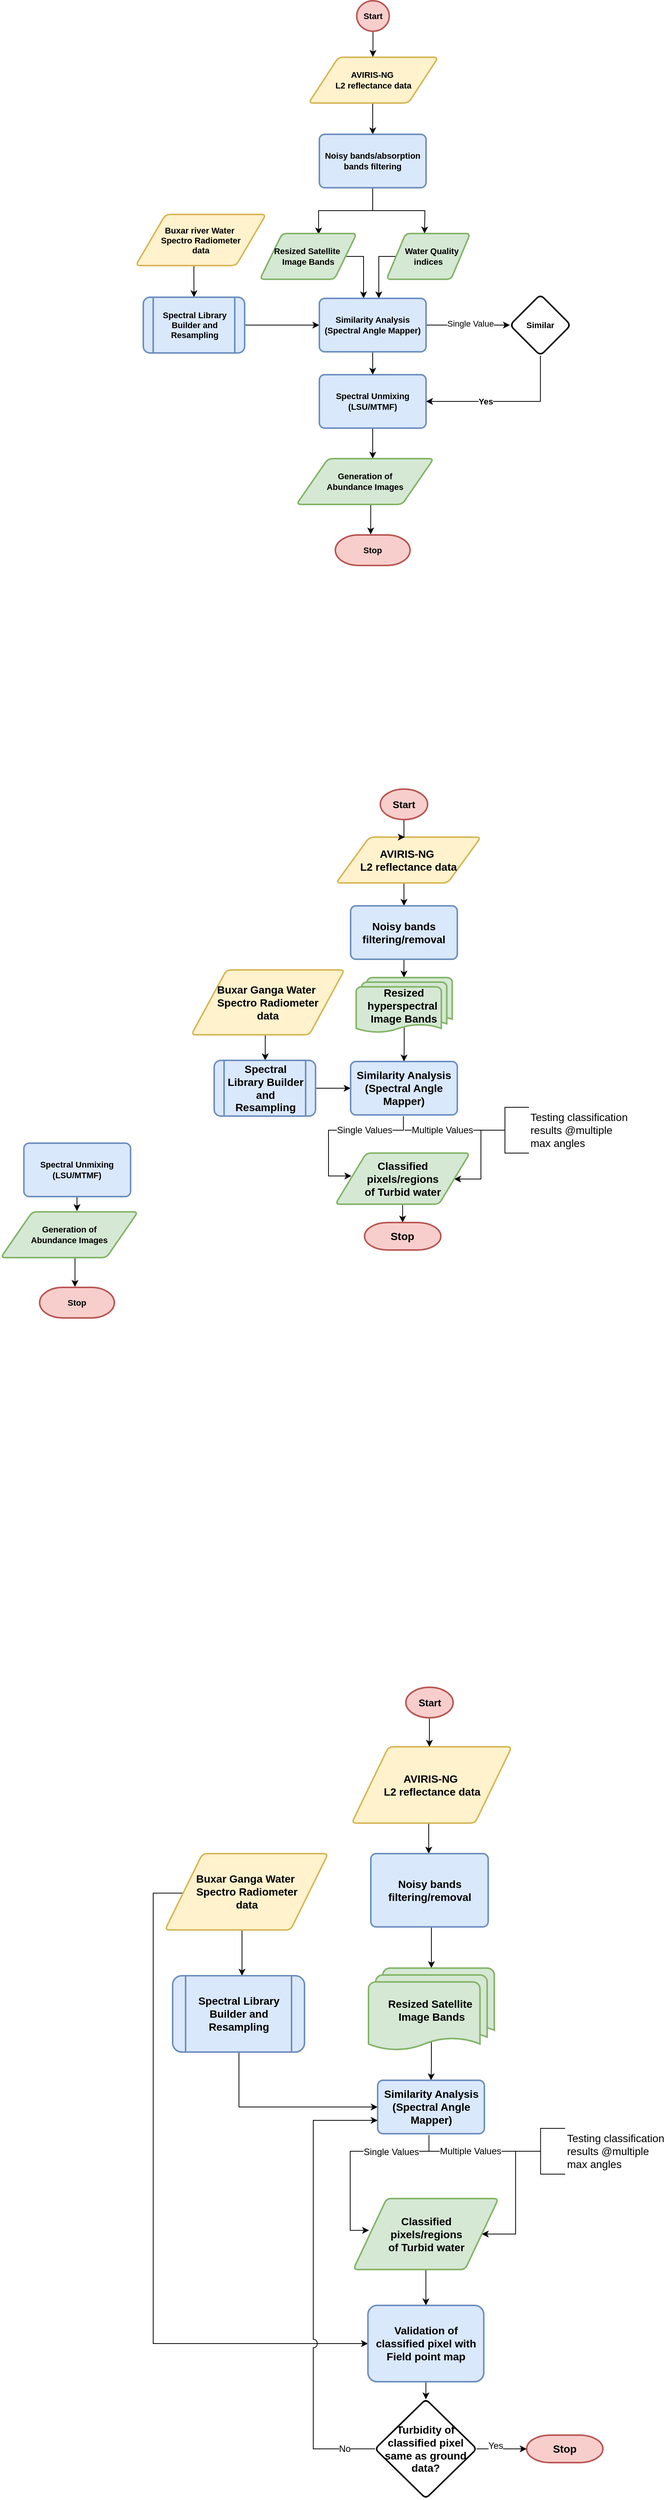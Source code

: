 <mxfile version="21.5.0" type="github">
  <diagram id="C5RBs43oDa-KdzZeNtuy" name="Page-1">
    <mxGraphModel dx="1707" dy="452" grid="1" gridSize="10" guides="1" tooltips="1" connect="1" arrows="1" fold="1" page="1" pageScale="1" pageWidth="827" pageHeight="1169" math="0" shadow="0">
      <root>
        <mxCell id="WIyWlLk6GJQsqaUBKTNV-0" />
        <mxCell id="WIyWlLk6GJQsqaUBKTNV-1" parent="WIyWlLk6GJQsqaUBKTNV-0" />
        <mxCell id="Riw9BWggHdmtHfvTJYA6-1" style="edgeStyle=orthogonalEdgeStyle;rounded=0;orthogonalLoop=1;jettySize=auto;html=1;fontStyle=1;fontSize=11;" parent="WIyWlLk6GJQsqaUBKTNV-1" edge="1">
          <mxGeometry relative="1" as="geometry">
            <mxPoint x="398" y="305" as="sourcePoint" />
            <mxPoint x="398.023" y="335.019" as="targetPoint" />
            <Array as="points">
              <mxPoint x="398" y="295" />
              <mxPoint x="398" y="295" />
            </Array>
          </mxGeometry>
        </mxCell>
        <mxCell id="Riw9BWggHdmtHfvTJYA6-0" value="AVIRIS-NG&amp;nbsp;&lt;br style=&quot;font-size: 11px;&quot;&gt;L2 reflectance data" style="shape=parallelogram;html=1;strokeWidth=2;perimeter=parallelogramPerimeter;whiteSpace=wrap;rounded=1;arcSize=12;size=0.23;fillColor=#fff2cc;strokeColor=#d6b656;fontStyle=1;fontSize=11;" parent="WIyWlLk6GJQsqaUBKTNV-1" vertex="1">
          <mxGeometry x="314" y="234" width="170" height="60" as="geometry" />
        </mxCell>
        <mxCell id="Riw9BWggHdmtHfvTJYA6-6" value="" style="edgeStyle=orthogonalEdgeStyle;rounded=0;orthogonalLoop=1;jettySize=auto;html=1;entryX=0.606;entryY=0.02;entryDx=0;entryDy=0;entryPerimeter=0;fontStyle=1;fontSize=11;" parent="WIyWlLk6GJQsqaUBKTNV-1" source="Riw9BWggHdmtHfvTJYA6-2" target="Riw9BWggHdmtHfvTJYA6-10" edge="1">
          <mxGeometry relative="1" as="geometry">
            <mxPoint x="398" y="475" as="targetPoint" />
          </mxGeometry>
        </mxCell>
        <mxCell id="Riw9BWggHdmtHfvTJYA6-8" value="" style="edgeStyle=orthogonalEdgeStyle;rounded=0;orthogonalLoop=1;jettySize=auto;html=1;fontStyle=1;fontSize=11;" parent="WIyWlLk6GJQsqaUBKTNV-1" source="Riw9BWggHdmtHfvTJYA6-2" edge="1">
          <mxGeometry relative="1" as="geometry">
            <mxPoint x="466" y="465" as="targetPoint" />
          </mxGeometry>
        </mxCell>
        <mxCell id="Riw9BWggHdmtHfvTJYA6-2" value="Noisy bands/absorption bands filtering" style="rounded=1;whiteSpace=wrap;html=1;absoluteArcSize=1;arcSize=14;strokeWidth=2;fillColor=#dae8fc;strokeColor=#6c8ebf;fontStyle=1;fontSize=11;" parent="WIyWlLk6GJQsqaUBKTNV-1" vertex="1">
          <mxGeometry x="328" y="335" width="140" height="70" as="geometry" />
        </mxCell>
        <mxCell id="Riw9BWggHdmtHfvTJYA6-19" style="edgeStyle=orthogonalEdgeStyle;rounded=0;orthogonalLoop=1;jettySize=auto;html=1;entryX=0;entryY=0.5;entryDx=0;entryDy=0;exitX=1;exitY=0.5;exitDx=0;exitDy=0;fontStyle=1;fontSize=11;" parent="WIyWlLk6GJQsqaUBKTNV-1" source="7p6_Zu2bMeGWk3Idg1JW-0" target="Riw9BWggHdmtHfvTJYA6-16" edge="1">
          <mxGeometry relative="1" as="geometry" />
        </mxCell>
        <mxCell id="7p6_Zu2bMeGWk3Idg1JW-1" value="" style="edgeStyle=orthogonalEdgeStyle;rounded=0;orthogonalLoop=1;jettySize=auto;html=1;exitX=0.447;exitY=1;exitDx=0;exitDy=0;exitPerimeter=0;fontStyle=1;fontSize=11;" parent="WIyWlLk6GJQsqaUBKTNV-1" source="Riw9BWggHdmtHfvTJYA6-5" target="7p6_Zu2bMeGWk3Idg1JW-0" edge="1">
          <mxGeometry relative="1" as="geometry" />
        </mxCell>
        <mxCell id="Riw9BWggHdmtHfvTJYA6-5" value="Buxar river Water&amp;nbsp;&lt;br style=&quot;font-size: 11px;&quot;&gt;Spectro Radiometer &lt;br style=&quot;font-size: 11px;&quot;&gt;data" style="shape=parallelogram;html=1;strokeWidth=2;perimeter=parallelogramPerimeter;whiteSpace=wrap;rounded=1;arcSize=12;size=0.23;fillColor=#fff2cc;strokeColor=#d6b656;align=center;fontStyle=1;fontSize=11;" parent="WIyWlLk6GJQsqaUBKTNV-1" vertex="1">
          <mxGeometry x="87" y="440" width="171" height="67" as="geometry" />
        </mxCell>
        <mxCell id="Riw9BWggHdmtHfvTJYA6-18" style="edgeStyle=orthogonalEdgeStyle;rounded=0;orthogonalLoop=1;jettySize=auto;html=1;fontStyle=1;fontSize=11;" parent="WIyWlLk6GJQsqaUBKTNV-1" source="Riw9BWggHdmtHfvTJYA6-9" edge="1">
          <mxGeometry relative="1" as="geometry">
            <mxPoint x="406" y="550" as="targetPoint" />
            <Array as="points">
              <mxPoint x="406" y="495" />
              <mxPoint x="406" y="550" />
            </Array>
          </mxGeometry>
        </mxCell>
        <mxCell id="Riw9BWggHdmtHfvTJYA6-9" value="&amp;nbsp; &amp;nbsp;Water Quality indices" style="shape=parallelogram;html=1;strokeWidth=2;perimeter=parallelogramPerimeter;whiteSpace=wrap;rounded=1;arcSize=12;size=0.23;fillColor=#d5e8d4;strokeColor=#82b366;fontStyle=1;fontSize=11;" parent="WIyWlLk6GJQsqaUBKTNV-1" vertex="1">
          <mxGeometry x="416" y="465" width="110" height="60" as="geometry" />
        </mxCell>
        <mxCell id="Riw9BWggHdmtHfvTJYA6-17" style="edgeStyle=orthogonalEdgeStyle;rounded=0;orthogonalLoop=1;jettySize=auto;html=1;exitX=1;exitY=0.5;exitDx=0;exitDy=0;fontStyle=1;fontSize=11;" parent="WIyWlLk6GJQsqaUBKTNV-1" source="Riw9BWggHdmtHfvTJYA6-10" edge="1">
          <mxGeometry relative="1" as="geometry">
            <mxPoint x="386" y="550" as="targetPoint" />
            <Array as="points">
              <mxPoint x="386" y="495" />
              <mxPoint x="386" y="550" />
            </Array>
          </mxGeometry>
        </mxCell>
        <mxCell id="Riw9BWggHdmtHfvTJYA6-10" value="Resized Satellite&amp;nbsp;&lt;br style=&quot;font-size: 11px;&quot;&gt;Image Bands" style="shape=parallelogram;html=1;strokeWidth=2;perimeter=parallelogramPerimeter;whiteSpace=wrap;rounded=1;arcSize=12;size=0.23;fillColor=#d5e8d4;strokeColor=#82b366;fontStyle=1;fontSize=11;" parent="WIyWlLk6GJQsqaUBKTNV-1" vertex="1">
          <mxGeometry x="250" y="465" width="127" height="60" as="geometry" />
        </mxCell>
        <mxCell id="Riw9BWggHdmtHfvTJYA6-14" style="edgeStyle=orthogonalEdgeStyle;rounded=0;orthogonalLoop=1;jettySize=auto;html=1;entryX=0.495;entryY=-0.007;entryDx=0;entryDy=0;fontStyle=1;fontSize=11;entryPerimeter=0;" parent="WIyWlLk6GJQsqaUBKTNV-1" source="Riw9BWggHdmtHfvTJYA6-12" target="Riw9BWggHdmtHfvTJYA6-0" edge="1">
          <mxGeometry relative="1" as="geometry" />
        </mxCell>
        <mxCell id="Riw9BWggHdmtHfvTJYA6-12" value="Start" style="strokeWidth=2;html=1;shape=mxgraph.flowchart.start_2;whiteSpace=wrap;fillColor=#f8cecc;strokeColor=#b85450;fontStyle=1;fontSize=11;" parent="WIyWlLk6GJQsqaUBKTNV-1" vertex="1">
          <mxGeometry x="377" y="160" width="42.67" height="40" as="geometry" />
        </mxCell>
        <mxCell id="Riw9BWggHdmtHfvTJYA6-21" style="edgeStyle=orthogonalEdgeStyle;rounded=0;orthogonalLoop=1;jettySize=auto;html=1;entryX=0.5;entryY=0;entryDx=0;entryDy=0;fontStyle=1;fontSize=11;" parent="WIyWlLk6GJQsqaUBKTNV-1" source="Riw9BWggHdmtHfvTJYA6-16" target="Riw9BWggHdmtHfvTJYA6-20" edge="1">
          <mxGeometry relative="1" as="geometry" />
        </mxCell>
        <mxCell id="Riw9BWggHdmtHfvTJYA6-29" value="" style="edgeStyle=orthogonalEdgeStyle;rounded=0;orthogonalLoop=1;jettySize=auto;html=1;fontStyle=1;fontSize=11;" parent="WIyWlLk6GJQsqaUBKTNV-1" source="Riw9BWggHdmtHfvTJYA6-16" target="Riw9BWggHdmtHfvTJYA6-28" edge="1">
          <mxGeometry relative="1" as="geometry" />
        </mxCell>
        <mxCell id="7p6_Zu2bMeGWk3Idg1JW-2" value="Single Value" style="edgeLabel;html=1;align=center;verticalAlign=middle;resizable=0;points=[];" parent="Riw9BWggHdmtHfvTJYA6-29" vertex="1" connectable="0">
          <mxGeometry x="0.042" y="2" relative="1" as="geometry">
            <mxPoint as="offset" />
          </mxGeometry>
        </mxCell>
        <mxCell id="Riw9BWggHdmtHfvTJYA6-16" value="Similarity Analysis (Spectral Angle Mapper)" style="rounded=1;whiteSpace=wrap;html=1;absoluteArcSize=1;arcSize=14;strokeWidth=2;fillColor=#dae8fc;strokeColor=#6c8ebf;fontStyle=1;fontSize=11;" parent="WIyWlLk6GJQsqaUBKTNV-1" vertex="1">
          <mxGeometry x="328" y="550" width="140" height="70" as="geometry" />
        </mxCell>
        <mxCell id="Riw9BWggHdmtHfvTJYA6-23" style="edgeStyle=orthogonalEdgeStyle;rounded=0;orthogonalLoop=1;jettySize=auto;html=1;fontStyle=1;fontSize=11;" parent="WIyWlLk6GJQsqaUBKTNV-1" source="Riw9BWggHdmtHfvTJYA6-20" edge="1">
          <mxGeometry relative="1" as="geometry">
            <mxPoint x="398" y="760" as="targetPoint" />
            <Array as="points">
              <mxPoint x="398" y="760" />
            </Array>
          </mxGeometry>
        </mxCell>
        <mxCell id="Riw9BWggHdmtHfvTJYA6-20" value="Spectral Unmixing (LSU/MTMF)" style="rounded=1;whiteSpace=wrap;html=1;absoluteArcSize=1;arcSize=14;strokeWidth=2;fillColor=#dae8fc;strokeColor=#6c8ebf;fontStyle=1;fontSize=11;" parent="WIyWlLk6GJQsqaUBKTNV-1" vertex="1">
          <mxGeometry x="328" y="650" width="140" height="70" as="geometry" />
        </mxCell>
        <mxCell id="Riw9BWggHdmtHfvTJYA6-27" style="edgeStyle=orthogonalEdgeStyle;rounded=0;orthogonalLoop=1;jettySize=auto;html=1;entryX=0.473;entryY=-0.017;entryDx=0;entryDy=0;entryPerimeter=0;exitX=0.556;exitY=1.002;exitDx=0;exitDy=0;exitPerimeter=0;fontStyle=1;fontSize=11;" parent="WIyWlLk6GJQsqaUBKTNV-1" source="Riw9BWggHdmtHfvTJYA6-22" target="Riw9BWggHdmtHfvTJYA6-26" edge="1">
          <mxGeometry relative="1" as="geometry" />
        </mxCell>
        <mxCell id="Riw9BWggHdmtHfvTJYA6-22" value="Generation of &lt;br style=&quot;font-size: 11px;&quot;&gt;Abundance Images" style="shape=parallelogram;html=1;strokeWidth=2;perimeter=parallelogramPerimeter;whiteSpace=wrap;rounded=1;arcSize=12;size=0.23;fillColor=#d5e8d4;strokeColor=#82b366;fontStyle=1;fontSize=11;" parent="WIyWlLk6GJQsqaUBKTNV-1" vertex="1">
          <mxGeometry x="298" y="760" width="180" height="60" as="geometry" />
        </mxCell>
        <mxCell id="Riw9BWggHdmtHfvTJYA6-26" value="Stop" style="strokeWidth=2;html=1;shape=mxgraph.flowchart.terminator;whiteSpace=wrap;fillColor=#f8cecc;strokeColor=#b85450;fontStyle=1;fontSize=11;" parent="WIyWlLk6GJQsqaUBKTNV-1" vertex="1">
          <mxGeometry x="349" y="860" width="98" height="40" as="geometry" />
        </mxCell>
        <mxCell id="Riw9BWggHdmtHfvTJYA6-36" style="edgeStyle=orthogonalEdgeStyle;rounded=0;orthogonalLoop=1;jettySize=auto;html=1;entryX=1;entryY=0.5;entryDx=0;entryDy=0;fontStyle=1;fontSize=11;" parent="WIyWlLk6GJQsqaUBKTNV-1" source="Riw9BWggHdmtHfvTJYA6-28" target="Riw9BWggHdmtHfvTJYA6-20" edge="1">
          <mxGeometry relative="1" as="geometry">
            <Array as="points">
              <mxPoint x="618" y="685" />
            </Array>
          </mxGeometry>
        </mxCell>
        <mxCell id="Riw9BWggHdmtHfvTJYA6-37" value="Yes" style="edgeLabel;html=1;align=center;verticalAlign=middle;resizable=0;points=[];fontStyle=1;fontSize=11;" parent="Riw9BWggHdmtHfvTJYA6-36" vertex="1" connectable="0">
          <mxGeometry x="-0.069" y="3" relative="1" as="geometry">
            <mxPoint x="-34" y="-3" as="offset" />
          </mxGeometry>
        </mxCell>
        <mxCell id="Riw9BWggHdmtHfvTJYA6-28" value="Similar" style="rhombus;whiteSpace=wrap;html=1;rounded=1;arcSize=14;strokeWidth=2;fontStyle=1;fontSize=11;" parent="WIyWlLk6GJQsqaUBKTNV-1" vertex="1">
          <mxGeometry x="578" y="545" width="80" height="80" as="geometry" />
        </mxCell>
        <mxCell id="7p6_Zu2bMeGWk3Idg1JW-0" value="Spectral Library Builder and Resampling" style="shape=process;whiteSpace=wrap;html=1;backgroundOutline=1;fillColor=#dae8fc;strokeColor=#6c8ebf;strokeWidth=2;rounded=1;arcSize=12;fontStyle=1;fontSize=11;" parent="WIyWlLk6GJQsqaUBKTNV-1" vertex="1">
          <mxGeometry x="97" y="548.5" width="133" height="73" as="geometry" />
        </mxCell>
        <mxCell id="7p6_Zu2bMeGWk3Idg1JW-3" style="edgeStyle=orthogonalEdgeStyle;rounded=0;orthogonalLoop=1;jettySize=auto;html=1;fontStyle=1;fontSize=14;" parent="WIyWlLk6GJQsqaUBKTNV-1" edge="1">
          <mxGeometry relative="1" as="geometry">
            <mxPoint x="439" y="1316" as="sourcePoint" />
            <mxPoint x="439.023" y="1346.019" as="targetPoint" />
            <Array as="points">
              <mxPoint x="439" y="1306" />
              <mxPoint x="439" y="1306" />
            </Array>
          </mxGeometry>
        </mxCell>
        <mxCell id="7p6_Zu2bMeGWk3Idg1JW-4" value="AVIRIS-NG&amp;nbsp;&lt;br style=&quot;font-size: 14px;&quot;&gt;L2 reflectance data" style="shape=parallelogram;html=1;strokeWidth=2;perimeter=parallelogramPerimeter;whiteSpace=wrap;rounded=1;arcSize=12;size=0.23;fillColor=#fff2cc;strokeColor=#d6b656;fontStyle=1;fontSize=14;" parent="WIyWlLk6GJQsqaUBKTNV-1" vertex="1">
          <mxGeometry x="350" y="1256" width="190" height="60" as="geometry" />
        </mxCell>
        <mxCell id="7p6_Zu2bMeGWk3Idg1JW-6" value="" style="edgeStyle=orthogonalEdgeStyle;rounded=0;orthogonalLoop=1;jettySize=auto;html=1;fontStyle=1;fontSize=14;" parent="WIyWlLk6GJQsqaUBKTNV-1" source="7p6_Zu2bMeGWk3Idg1JW-7" edge="1">
          <mxGeometry relative="1" as="geometry">
            <mxPoint x="439" y="1440" as="targetPoint" />
            <Array as="points">
              <mxPoint x="439" y="1430" />
              <mxPoint x="439" y="1430" />
            </Array>
          </mxGeometry>
        </mxCell>
        <mxCell id="7p6_Zu2bMeGWk3Idg1JW-7" value="Noisy bands filtering/removal" style="rounded=1;whiteSpace=wrap;html=1;absoluteArcSize=1;arcSize=14;strokeWidth=2;fillColor=#dae8fc;strokeColor=#6c8ebf;fontStyle=1;fontSize=14;" parent="WIyWlLk6GJQsqaUBKTNV-1" vertex="1">
          <mxGeometry x="369" y="1346" width="140" height="70" as="geometry" />
        </mxCell>
        <mxCell id="7p6_Zu2bMeGWk3Idg1JW-8" style="edgeStyle=orthogonalEdgeStyle;rounded=0;orthogonalLoop=1;jettySize=auto;html=1;entryX=0;entryY=0.5;entryDx=0;entryDy=0;exitX=1;exitY=0.5;exitDx=0;exitDy=0;fontStyle=1;fontSize=14;" parent="WIyWlLk6GJQsqaUBKTNV-1" source="7p6_Zu2bMeGWk3Idg1JW-29" target="7p6_Zu2bMeGWk3Idg1JW-20" edge="1">
          <mxGeometry relative="1" as="geometry" />
        </mxCell>
        <mxCell id="7p6_Zu2bMeGWk3Idg1JW-9" value="" style="edgeStyle=orthogonalEdgeStyle;rounded=0;orthogonalLoop=1;jettySize=auto;html=1;exitX=0.447;exitY=1;exitDx=0;exitDy=0;exitPerimeter=0;fontStyle=1;fontSize=14;" parent="WIyWlLk6GJQsqaUBKTNV-1" source="7p6_Zu2bMeGWk3Idg1JW-10" target="7p6_Zu2bMeGWk3Idg1JW-29" edge="1">
          <mxGeometry relative="1" as="geometry">
            <Array as="points">
              <mxPoint x="257" y="1515" />
            </Array>
          </mxGeometry>
        </mxCell>
        <mxCell id="7p6_Zu2bMeGWk3Idg1JW-10" value="Buxar Ganga Water&amp;nbsp;&lt;br&gt;Spectro Radiometer &lt;br style=&quot;font-size: 14px;&quot;&gt;data" style="shape=parallelogram;html=1;strokeWidth=2;perimeter=parallelogramPerimeter;whiteSpace=wrap;rounded=1;arcSize=12;size=0.23;fillColor=#fff2cc;strokeColor=#d6b656;align=center;fontStyle=1;fontSize=14;" parent="WIyWlLk6GJQsqaUBKTNV-1" vertex="1">
          <mxGeometry x="160" y="1430" width="201" height="85" as="geometry" />
        </mxCell>
        <mxCell id="7p6_Zu2bMeGWk3Idg1JW-30" value="" style="edgeStyle=orthogonalEdgeStyle;rounded=0;orthogonalLoop=1;jettySize=auto;html=1;exitX=0.5;exitY=0.88;exitDx=0;exitDy=0;exitPerimeter=0;fontSize=14;" parent="WIyWlLk6GJQsqaUBKTNV-1" source="7p6_Zu2bMeGWk3Idg1JW-46" target="7p6_Zu2bMeGWk3Idg1JW-20" edge="1">
          <mxGeometry relative="1" as="geometry">
            <mxPoint x="438.42" y="1510.21" as="sourcePoint" />
          </mxGeometry>
        </mxCell>
        <mxCell id="7p6_Zu2bMeGWk3Idg1JW-15" style="edgeStyle=orthogonalEdgeStyle;rounded=0;orthogonalLoop=1;jettySize=auto;html=1;fontStyle=1;fontSize=14;" parent="WIyWlLk6GJQsqaUBKTNV-1" source="7p6_Zu2bMeGWk3Idg1JW-16" edge="1">
          <mxGeometry relative="1" as="geometry">
            <mxPoint x="440" y="1256" as="targetPoint" />
            <Array as="points">
              <mxPoint x="439" y="1256" />
            </Array>
          </mxGeometry>
        </mxCell>
        <mxCell id="7p6_Zu2bMeGWk3Idg1JW-16" value="Start" style="strokeWidth=2;html=1;shape=mxgraph.flowchart.start_2;whiteSpace=wrap;fillColor=#f8cecc;strokeColor=#b85450;fontStyle=1;fontSize=13;" parent="WIyWlLk6GJQsqaUBKTNV-1" vertex="1">
          <mxGeometry x="408" y="1193" width="62" height="40" as="geometry" />
        </mxCell>
        <mxCell id="7p6_Zu2bMeGWk3Idg1JW-18" value="" style="edgeStyle=orthogonalEdgeStyle;rounded=0;orthogonalLoop=1;jettySize=auto;html=1;fontStyle=1;fontSize=14;exitX=0.495;exitY=1.024;exitDx=0;exitDy=0;exitPerimeter=0;entryX=0.119;entryY=0.448;entryDx=0;entryDy=0;entryPerimeter=0;" parent="WIyWlLk6GJQsqaUBKTNV-1" source="7p6_Zu2bMeGWk3Idg1JW-20" target="7p6_Zu2bMeGWk3Idg1JW-44" edge="1">
          <mxGeometry relative="1" as="geometry">
            <mxPoint x="439" y="1650" as="sourcePoint" />
            <mxPoint x="360" y="1680" as="targetPoint" />
            <Array as="points">
              <mxPoint x="438" y="1640" />
              <mxPoint x="340" y="1640" />
              <mxPoint x="340" y="1700" />
            </Array>
          </mxGeometry>
        </mxCell>
        <mxCell id="7p6_Zu2bMeGWk3Idg1JW-19" value="Single Values" style="edgeLabel;html=1;align=center;verticalAlign=middle;resizable=0;points=[];fontSize=12;" parent="7p6_Zu2bMeGWk3Idg1JW-18" vertex="1" connectable="0">
          <mxGeometry x="0.042" y="2" relative="1" as="geometry">
            <mxPoint x="38" y="-2" as="offset" />
          </mxGeometry>
        </mxCell>
        <mxCell id="7p6_Zu2bMeGWk3Idg1JW-20" value="Similarity Analysis (Spectral Angle Mapper)" style="rounded=1;whiteSpace=wrap;html=1;absoluteArcSize=1;arcSize=14;strokeWidth=2;fillColor=#dae8fc;strokeColor=#6c8ebf;fontStyle=1;fontSize=14;" parent="WIyWlLk6GJQsqaUBKTNV-1" vertex="1">
          <mxGeometry x="369" y="1550" width="140" height="70" as="geometry" />
        </mxCell>
        <mxCell id="7p6_Zu2bMeGWk3Idg1JW-21" style="edgeStyle=orthogonalEdgeStyle;rounded=0;orthogonalLoop=1;jettySize=auto;html=1;fontStyle=1;fontSize=11;" parent="WIyWlLk6GJQsqaUBKTNV-1" source="7p6_Zu2bMeGWk3Idg1JW-22" edge="1">
          <mxGeometry relative="1" as="geometry">
            <mxPoint x="10" y="1746" as="targetPoint" />
            <Array as="points">
              <mxPoint x="10" y="1746" />
            </Array>
          </mxGeometry>
        </mxCell>
        <mxCell id="7p6_Zu2bMeGWk3Idg1JW-22" value="Spectral Unmixing (LSU/MTMF)" style="rounded=1;whiteSpace=wrap;html=1;absoluteArcSize=1;arcSize=14;strokeWidth=2;fillColor=#dae8fc;strokeColor=#6c8ebf;fontStyle=1;fontSize=11;" parent="WIyWlLk6GJQsqaUBKTNV-1" vertex="1">
          <mxGeometry x="-59.67" y="1657" width="140" height="70" as="geometry" />
        </mxCell>
        <mxCell id="7p6_Zu2bMeGWk3Idg1JW-23" style="edgeStyle=orthogonalEdgeStyle;rounded=0;orthogonalLoop=1;jettySize=auto;html=1;entryX=0.473;entryY=-0.017;entryDx=0;entryDy=0;entryPerimeter=0;exitX=0.556;exitY=1.002;exitDx=0;exitDy=0;exitPerimeter=0;fontStyle=1;fontSize=11;" parent="WIyWlLk6GJQsqaUBKTNV-1" target="7p6_Zu2bMeGWk3Idg1JW-25" edge="1">
          <mxGeometry relative="1" as="geometry">
            <mxPoint x="10.08" y="1806.12" as="sourcePoint" />
          </mxGeometry>
        </mxCell>
        <mxCell id="7p6_Zu2bMeGWk3Idg1JW-24" value="Generation of &lt;br style=&quot;font-size: 11px;&quot;&gt;Abundance Images" style="shape=parallelogram;html=1;strokeWidth=2;perimeter=parallelogramPerimeter;whiteSpace=wrap;rounded=1;arcSize=12;size=0.23;fillColor=#d5e8d4;strokeColor=#82b366;fontStyle=1;fontSize=11;" parent="WIyWlLk6GJQsqaUBKTNV-1" vertex="1">
          <mxGeometry x="-90" y="1747" width="180" height="60" as="geometry" />
        </mxCell>
        <mxCell id="7p6_Zu2bMeGWk3Idg1JW-25" value="Stop" style="strokeWidth=2;html=1;shape=mxgraph.flowchart.terminator;whiteSpace=wrap;fillColor=#f8cecc;strokeColor=#b85450;fontStyle=1;fontSize=11;" parent="WIyWlLk6GJQsqaUBKTNV-1" vertex="1">
          <mxGeometry x="-39" y="1846" width="98" height="40" as="geometry" />
        </mxCell>
        <mxCell id="7p6_Zu2bMeGWk3Idg1JW-29" value="Spectral Library Builder and Resampling" style="shape=process;whiteSpace=wrap;html=1;backgroundOutline=1;fillColor=#dae8fc;strokeColor=#6c8ebf;strokeWidth=2;rounded=1;arcSize=12;fontStyle=1;fontSize=14;" parent="WIyWlLk6GJQsqaUBKTNV-1" vertex="1">
          <mxGeometry x="190" y="1548.5" width="133" height="73" as="geometry" />
        </mxCell>
        <mxCell id="7p6_Zu2bMeGWk3Idg1JW-32" value="" style="edgeStyle=orthogonalEdgeStyle;rounded=0;orthogonalLoop=1;jettySize=auto;html=1;fontStyle=1;fontSize=14;" parent="WIyWlLk6GJQsqaUBKTNV-1" target="7p6_Zu2bMeGWk3Idg1JW-44" edge="1">
          <mxGeometry relative="1" as="geometry">
            <mxPoint x="440" y="1640" as="sourcePoint" />
            <mxPoint x="525" y="1685.0" as="targetPoint" />
            <Array as="points">
              <mxPoint x="540" y="1640" />
              <mxPoint x="540" y="1704" />
            </Array>
          </mxGeometry>
        </mxCell>
        <mxCell id="7p6_Zu2bMeGWk3Idg1JW-33" value="Multiple Values" style="edgeLabel;html=1;align=center;verticalAlign=middle;resizable=0;points=[];fontSize=12;" parent="7p6_Zu2bMeGWk3Idg1JW-32" vertex="1" connectable="0">
          <mxGeometry x="0.042" y="2" relative="1" as="geometry">
            <mxPoint x="-53" y="-4" as="offset" />
          </mxGeometry>
        </mxCell>
        <mxCell id="7p6_Zu2bMeGWk3Idg1JW-50" value="" style="edgeStyle=orthogonalEdgeStyle;rounded=0;orthogonalLoop=1;jettySize=auto;html=1;fontSize=14;" parent="WIyWlLk6GJQsqaUBKTNV-1" source="7p6_Zu2bMeGWk3Idg1JW-44" target="7p6_Zu2bMeGWk3Idg1JW-49" edge="1">
          <mxGeometry relative="1" as="geometry" />
        </mxCell>
        <mxCell id="7p6_Zu2bMeGWk3Idg1JW-44" value="Classified &lt;br style=&quot;font-size: 14px;&quot;&gt;pixels/regions &lt;br style=&quot;font-size: 14px;&quot;&gt;of Turbid water" style="shape=parallelogram;html=1;strokeWidth=2;perimeter=parallelogramPerimeter;whiteSpace=wrap;rounded=1;arcSize=12;size=0.23;fillColor=#d5e8d4;strokeColor=#82b366;align=center;fontStyle=1;fontSize=14;" parent="WIyWlLk6GJQsqaUBKTNV-1" vertex="1">
          <mxGeometry x="349" y="1670" width="176.5" height="67" as="geometry" />
        </mxCell>
        <mxCell id="7p6_Zu2bMeGWk3Idg1JW-46" value="&lt;b style=&quot;font-size: 14px;&quot;&gt;Resized hyperspectral&amp;nbsp;&lt;br style=&quot;border-color: var(--border-color); font-size: 14px;&quot;&gt;&lt;span style=&quot;font-size: 14px;&quot;&gt;Image Bands&lt;/span&gt;&lt;/b&gt;" style="strokeWidth=2;html=1;shape=mxgraph.flowchart.multi-document;whiteSpace=wrap;fillColor=#d5e8d4;strokeColor=#82b366;fontSize=14;" parent="WIyWlLk6GJQsqaUBKTNV-1" vertex="1">
          <mxGeometry x="376.33" y="1440" width="126" height="73" as="geometry" />
        </mxCell>
        <mxCell id="7p6_Zu2bMeGWk3Idg1JW-47" value="Testing classification &lt;br style=&quot;font-size: 14px;&quot;&gt;results @multiple&amp;nbsp;&lt;br style=&quot;font-size: 14px;&quot;&gt;max angles&amp;nbsp;" style="strokeWidth=1;html=1;shape=mxgraph.flowchart.annotation_2;align=left;labelPosition=right;pointerEvents=1;fontSize=14;" parent="WIyWlLk6GJQsqaUBKTNV-1" vertex="1">
          <mxGeometry x="540" y="1610" width="63" height="60" as="geometry" />
        </mxCell>
        <mxCell id="7p6_Zu2bMeGWk3Idg1JW-49" value="&lt;b style=&quot;font-size: 14px;&quot;&gt;Stop&lt;/b&gt;" style="strokeWidth=2;html=1;shape=mxgraph.flowchart.terminator;whiteSpace=wrap;fillColor=#f8cecc;strokeColor=#b85450;fontSize=14;" parent="WIyWlLk6GJQsqaUBKTNV-1" vertex="1">
          <mxGeometry x="387.34" y="1761" width="100" height="36" as="geometry" />
        </mxCell>
        <mxCell id="7p6_Zu2bMeGWk3Idg1JW-51" style="edgeStyle=orthogonalEdgeStyle;rounded=0;orthogonalLoop=1;jettySize=auto;html=1;fontStyle=1;fontSize=14;entryX=0.5;entryY=0;entryDx=0;entryDy=0;" parent="WIyWlLk6GJQsqaUBKTNV-1" edge="1">
          <mxGeometry relative="1" as="geometry">
            <mxPoint x="469.5" y="2523" as="sourcePoint" />
            <mxPoint x="471.5" y="2588" as="targetPoint" />
            <Array as="points">
              <mxPoint x="471.5" y="2523" />
            </Array>
          </mxGeometry>
        </mxCell>
        <mxCell id="7p6_Zu2bMeGWk3Idg1JW-52" value="AVIRIS-NG&amp;nbsp;&lt;br style=&quot;font-size: 14px;&quot;&gt;L2 reflectance data" style="shape=parallelogram;html=1;strokeWidth=2;perimeter=parallelogramPerimeter;whiteSpace=wrap;rounded=1;arcSize=12;size=0.23;fillColor=#fff2cc;strokeColor=#d6b656;fontStyle=1;fontSize=14;" parent="WIyWlLk6GJQsqaUBKTNV-1" vertex="1">
          <mxGeometry x="370.5" y="2448" width="210" height="100" as="geometry" />
        </mxCell>
        <mxCell id="7p6_Zu2bMeGWk3Idg1JW-53" value="" style="edgeStyle=orthogonalEdgeStyle;rounded=0;orthogonalLoop=1;jettySize=auto;html=1;fontStyle=1;fontSize=14;entryX=0.5;entryY=0;entryDx=0;entryDy=0;entryPerimeter=0;" parent="WIyWlLk6GJQsqaUBKTNV-1" source="7p6_Zu2bMeGWk3Idg1JW-54" target="7p6_Zu2bMeGWk3Idg1JW-69" edge="1">
          <mxGeometry relative="1" as="geometry">
            <mxPoint x="474.5" y="2708" as="targetPoint" />
            <Array as="points">
              <mxPoint x="474.5" y="2698" />
            </Array>
          </mxGeometry>
        </mxCell>
        <mxCell id="7p6_Zu2bMeGWk3Idg1JW-54" value="Noisy bands filtering/removal" style="rounded=1;whiteSpace=wrap;html=1;absoluteArcSize=1;arcSize=14;strokeWidth=2;fillColor=#dae8fc;strokeColor=#6c8ebf;fontStyle=1;fontSize=14;" parent="WIyWlLk6GJQsqaUBKTNV-1" vertex="1">
          <mxGeometry x="395.5" y="2588" width="154" height="96" as="geometry" />
        </mxCell>
        <mxCell id="7p6_Zu2bMeGWk3Idg1JW-55" style="edgeStyle=orthogonalEdgeStyle;rounded=0;orthogonalLoop=1;jettySize=auto;html=1;entryX=0;entryY=0.5;entryDx=0;entryDy=0;exitX=1;exitY=0.5;exitDx=0;exitDy=0;fontStyle=1;fontSize=14;" parent="WIyWlLk6GJQsqaUBKTNV-1" source="7p6_Zu2bMeGWk3Idg1JW-64" target="7p6_Zu2bMeGWk3Idg1JW-63" edge="1">
          <mxGeometry relative="1" as="geometry">
            <Array as="points">
              <mxPoint x="222.5" y="2807" />
              <mxPoint x="222.5" y="2920" />
            </Array>
          </mxGeometry>
        </mxCell>
        <mxCell id="7p6_Zu2bMeGWk3Idg1JW-56" value="" style="edgeStyle=orthogonalEdgeStyle;rounded=0;orthogonalLoop=1;jettySize=auto;html=1;exitX=0.447;exitY=1;exitDx=0;exitDy=0;exitPerimeter=0;fontStyle=1;fontSize=14;" parent="WIyWlLk6GJQsqaUBKTNV-1" source="7p6_Zu2bMeGWk3Idg1JW-57" target="7p6_Zu2bMeGWk3Idg1JW-64" edge="1">
          <mxGeometry relative="1" as="geometry">
            <Array as="points">
              <mxPoint x="226.5" y="2673" />
            </Array>
          </mxGeometry>
        </mxCell>
        <mxCell id="JG0KWMFdaKMmzDdm7brY-8" style="edgeStyle=orthogonalEdgeStyle;rounded=0;orthogonalLoop=1;jettySize=auto;html=1;entryX=0;entryY=0.5;entryDx=0;entryDy=0;exitX=0.11;exitY=0.517;exitDx=0;exitDy=0;exitPerimeter=0;" edge="1" parent="WIyWlLk6GJQsqaUBKTNV-1" source="7p6_Zu2bMeGWk3Idg1JW-57" target="JG0KWMFdaKMmzDdm7brY-6">
          <mxGeometry relative="1" as="geometry">
            <mxPoint x="121.19" y="2648" as="sourcePoint" />
            <mxPoint x="362.83" y="3240" as="targetPoint" />
            <Array as="points">
              <mxPoint x="110" y="2640" />
              <mxPoint x="110" y="3230" />
            </Array>
          </mxGeometry>
        </mxCell>
        <mxCell id="7p6_Zu2bMeGWk3Idg1JW-57" value="Buxar Ganga Water&amp;nbsp;&lt;br style=&quot;font-size: 14px;&quot;&gt;Spectro Radiometer &lt;br style=&quot;font-size: 14px;&quot;&gt;data" style="shape=parallelogram;html=1;strokeWidth=2;perimeter=parallelogramPerimeter;whiteSpace=wrap;rounded=1;arcSize=12;size=0.23;fillColor=#fff2cc;strokeColor=#d6b656;align=center;fontStyle=1;fontSize=14;" parent="WIyWlLk6GJQsqaUBKTNV-1" vertex="1">
          <mxGeometry x="125.5" y="2588" width="214" height="100" as="geometry" />
        </mxCell>
        <mxCell id="7p6_Zu2bMeGWk3Idg1JW-58" value="" style="edgeStyle=orthogonalEdgeStyle;rounded=0;orthogonalLoop=1;jettySize=auto;html=1;exitX=0.5;exitY=0.88;exitDx=0;exitDy=0;exitPerimeter=0;fontSize=14;" parent="WIyWlLk6GJQsqaUBKTNV-1" source="7p6_Zu2bMeGWk3Idg1JW-69" target="7p6_Zu2bMeGWk3Idg1JW-63" edge="1">
          <mxGeometry relative="1" as="geometry">
            <mxPoint x="473.92" y="2845.21" as="sourcePoint" />
          </mxGeometry>
        </mxCell>
        <mxCell id="7p6_Zu2bMeGWk3Idg1JW-59" style="edgeStyle=orthogonalEdgeStyle;rounded=0;orthogonalLoop=1;jettySize=auto;html=1;fontStyle=1;fontSize=14;entryX=0.5;entryY=0;entryDx=0;entryDy=0;" parent="WIyWlLk6GJQsqaUBKTNV-1" edge="1">
          <mxGeometry relative="1" as="geometry">
            <mxPoint x="472.38" y="2448" as="targetPoint" />
            <Array as="points">
              <mxPoint x="472.88" y="2428" />
              <mxPoint x="472.88" y="2428" />
            </Array>
            <mxPoint x="472.398" y="2410" as="sourcePoint" />
          </mxGeometry>
        </mxCell>
        <mxCell id="7p6_Zu2bMeGWk3Idg1JW-60" value="Start" style="strokeWidth=2;html=1;shape=mxgraph.flowchart.start_2;whiteSpace=wrap;fillColor=#f8cecc;strokeColor=#b85450;fontStyle=1;fontSize=13;" parent="WIyWlLk6GJQsqaUBKTNV-1" vertex="1">
          <mxGeometry x="441.5" y="2370" width="62" height="40" as="geometry" />
        </mxCell>
        <mxCell id="7p6_Zu2bMeGWk3Idg1JW-61" value="" style="edgeStyle=orthogonalEdgeStyle;rounded=0;orthogonalLoop=1;jettySize=auto;html=1;fontStyle=1;fontSize=14;exitX=0.495;exitY=1.024;exitDx=0;exitDy=0;exitPerimeter=0;entryX=0.119;entryY=0.448;entryDx=0;entryDy=0;entryPerimeter=0;" parent="WIyWlLk6GJQsqaUBKTNV-1" edge="1">
          <mxGeometry relative="1" as="geometry">
            <mxPoint x="471.8" y="2956.68" as="sourcePoint" />
            <mxPoint x="393.169" y="3081.664" as="targetPoint" />
            <Array as="points">
              <mxPoint x="471.5" y="2978" />
              <mxPoint x="368.5" y="2978" />
              <mxPoint x="368.5" y="3082" />
            </Array>
          </mxGeometry>
        </mxCell>
        <mxCell id="7p6_Zu2bMeGWk3Idg1JW-62" value="Single Values" style="edgeLabel;html=1;align=center;verticalAlign=middle;resizable=0;points=[];fontSize=12;" parent="7p6_Zu2bMeGWk3Idg1JW-61" vertex="1" connectable="0">
          <mxGeometry x="0.042" y="2" relative="1" as="geometry">
            <mxPoint x="51" y="-7" as="offset" />
          </mxGeometry>
        </mxCell>
        <mxCell id="7p6_Zu2bMeGWk3Idg1JW-63" value="Similarity Analysis (Spectral Angle Mapper)" style="rounded=1;whiteSpace=wrap;html=1;absoluteArcSize=1;arcSize=14;strokeWidth=2;fillColor=#dae8fc;strokeColor=#6c8ebf;fontStyle=1;fontSize=14;" parent="WIyWlLk6GJQsqaUBKTNV-1" vertex="1">
          <mxGeometry x="404.5" y="2885" width="140" height="70" as="geometry" />
        </mxCell>
        <mxCell id="7p6_Zu2bMeGWk3Idg1JW-64" value="Spectral Library Builder and Resampling" style="shape=process;whiteSpace=wrap;html=1;backgroundOutline=1;fillColor=#dae8fc;strokeColor=#6c8ebf;strokeWidth=2;rounded=1;arcSize=12;fontStyle=1;fontSize=14;" parent="WIyWlLk6GJQsqaUBKTNV-1" vertex="1">
          <mxGeometry x="135.5" y="2748" width="173" height="100" as="geometry" />
        </mxCell>
        <mxCell id="7p6_Zu2bMeGWk3Idg1JW-65" value="" style="edgeStyle=orthogonalEdgeStyle;rounded=0;orthogonalLoop=1;jettySize=auto;html=1;fontStyle=1;fontSize=14;entryX=1;entryY=0.5;entryDx=0;entryDy=0;" parent="WIyWlLk6GJQsqaUBKTNV-1" target="7p6_Zu2bMeGWk3Idg1JW-68" edge="1">
          <mxGeometry relative="1" as="geometry">
            <mxPoint x="470.5" y="2978" as="sourcePoint" />
            <mxPoint x="555.5" y="3055" as="targetPoint" />
            <Array as="points">
              <mxPoint x="585.5" y="2978" />
              <mxPoint x="585.5" y="3087" />
            </Array>
          </mxGeometry>
        </mxCell>
        <mxCell id="7p6_Zu2bMeGWk3Idg1JW-66" value="Multiple Values" style="edgeLabel;html=1;align=center;verticalAlign=middle;resizable=0;points=[];fontSize=12;" parent="7p6_Zu2bMeGWk3Idg1JW-65" vertex="1" connectable="0">
          <mxGeometry x="0.042" y="2" relative="1" as="geometry">
            <mxPoint x="-62" y="-25" as="offset" />
          </mxGeometry>
        </mxCell>
        <mxCell id="JG0KWMFdaKMmzDdm7brY-7" value="" style="edgeStyle=orthogonalEdgeStyle;rounded=0;orthogonalLoop=1;jettySize=auto;html=1;" edge="1" parent="WIyWlLk6GJQsqaUBKTNV-1" source="7p6_Zu2bMeGWk3Idg1JW-68" target="JG0KWMFdaKMmzDdm7brY-6">
          <mxGeometry relative="1" as="geometry" />
        </mxCell>
        <mxCell id="7p6_Zu2bMeGWk3Idg1JW-68" value="Classified &lt;br style=&quot;font-size: 14px;&quot;&gt;pixels/regions &lt;br style=&quot;font-size: 14px;&quot;&gt;of Turbid water" style="shape=parallelogram;html=1;strokeWidth=2;perimeter=parallelogramPerimeter;whiteSpace=wrap;rounded=1;arcSize=12;size=0.23;fillColor=#d5e8d4;strokeColor=#82b366;align=center;fontStyle=1;fontSize=14;" parent="WIyWlLk6GJQsqaUBKTNV-1" vertex="1">
          <mxGeometry x="372.5" y="3040" width="190.5" height="93" as="geometry" />
        </mxCell>
        <mxCell id="7p6_Zu2bMeGWk3Idg1JW-69" value="&lt;b style=&quot;font-size: 14px;&quot;&gt;Resized Satellite&amp;nbsp;&lt;br style=&quot;border-color: var(--border-color); font-size: 14px;&quot;&gt;&lt;span style=&quot;font-size: 14px;&quot;&gt;Image Bands&lt;/span&gt;&lt;/b&gt;" style="strokeWidth=2;html=1;shape=mxgraph.flowchart.multi-document;whiteSpace=wrap;fillColor=#d5e8d4;strokeColor=#82b366;fontSize=14;" parent="WIyWlLk6GJQsqaUBKTNV-1" vertex="1">
          <mxGeometry x="392.5" y="2738" width="165" height="109" as="geometry" />
        </mxCell>
        <mxCell id="7p6_Zu2bMeGWk3Idg1JW-70" value="Testing classification &lt;br style=&quot;font-size: 14px;&quot;&gt;results @multiple&amp;nbsp;&lt;br style=&quot;font-size: 14px;&quot;&gt;max angles&amp;nbsp;" style="strokeWidth=1;html=1;shape=mxgraph.flowchart.annotation_2;align=left;labelPosition=right;pointerEvents=1;fontSize=14;" parent="WIyWlLk6GJQsqaUBKTNV-1" vertex="1">
          <mxGeometry x="586" y="2948" width="64.5" height="60" as="geometry" />
        </mxCell>
        <mxCell id="7p6_Zu2bMeGWk3Idg1JW-71" value="&lt;b style=&quot;font-size: 14px;&quot;&gt;Stop&lt;/b&gt;" style="strokeWidth=2;html=1;shape=mxgraph.flowchart.terminator;whiteSpace=wrap;fillColor=#f8cecc;strokeColor=#b85450;fontSize=14;" parent="WIyWlLk6GJQsqaUBKTNV-1" vertex="1">
          <mxGeometry x="600" y="3350" width="100" height="36" as="geometry" />
        </mxCell>
        <mxCell id="JG0KWMFdaKMmzDdm7brY-10" value="" style="edgeStyle=orthogonalEdgeStyle;rounded=0;orthogonalLoop=1;jettySize=auto;html=1;" edge="1" parent="WIyWlLk6GJQsqaUBKTNV-1" source="JG0KWMFdaKMmzDdm7brY-6" target="JG0KWMFdaKMmzDdm7brY-9">
          <mxGeometry relative="1" as="geometry" />
        </mxCell>
        <mxCell id="JG0KWMFdaKMmzDdm7brY-6" value="Validation of classified pixel with Field point map" style="whiteSpace=wrap;html=1;fontSize=14;fillColor=#dae8fc;strokeColor=#6c8ebf;strokeWidth=2;rounded=1;arcSize=12;fontStyle=1;" vertex="1" parent="WIyWlLk6GJQsqaUBKTNV-1">
          <mxGeometry x="391.75" y="3180" width="152" height="100" as="geometry" />
        </mxCell>
        <mxCell id="JG0KWMFdaKMmzDdm7brY-11" value="" style="edgeStyle=orthogonalEdgeStyle;rounded=0;orthogonalLoop=1;jettySize=auto;html=1;" edge="1" parent="WIyWlLk6GJQsqaUBKTNV-1" source="JG0KWMFdaKMmzDdm7brY-9" target="7p6_Zu2bMeGWk3Idg1JW-71">
          <mxGeometry relative="1" as="geometry" />
        </mxCell>
        <mxCell id="JG0KWMFdaKMmzDdm7brY-12" style="edgeStyle=orthogonalEdgeStyle;rounded=0;orthogonalLoop=1;jettySize=auto;html=1;entryX=0;entryY=0.75;entryDx=0;entryDy=0;jumpStyle=arc;jumpSize=11;" edge="1" parent="WIyWlLk6GJQsqaUBKTNV-1" source="JG0KWMFdaKMmzDdm7brY-9" target="7p6_Zu2bMeGWk3Idg1JW-63">
          <mxGeometry relative="1" as="geometry">
            <mxPoint x="280" y="3140" as="targetPoint" />
            <Array as="points">
              <mxPoint x="320" y="3368" />
              <mxPoint x="320" y="3230" />
              <mxPoint x="320" y="2938" />
            </Array>
          </mxGeometry>
        </mxCell>
        <mxCell id="JG0KWMFdaKMmzDdm7brY-9" value="Turbidity of classified pixel same as ground data?" style="rhombus;whiteSpace=wrap;html=1;fontSize=14;strokeWidth=2;rounded=1;arcSize=12;fontStyle=1;" vertex="1" parent="WIyWlLk6GJQsqaUBKTNV-1">
          <mxGeometry x="401.06" y="3303" width="133.37" height="130" as="geometry" />
        </mxCell>
        <mxCell id="JG0KWMFdaKMmzDdm7brY-13" value="No" style="edgeLabel;html=1;align=center;verticalAlign=middle;resizable=0;points=[];fontSize=12;" vertex="1" connectable="0" parent="WIyWlLk6GJQsqaUBKTNV-1">
          <mxGeometry x="361.0" y="3368.0" as="geometry" />
        </mxCell>
        <mxCell id="JG0KWMFdaKMmzDdm7brY-14" value="Yes" style="edgeLabel;html=1;align=center;verticalAlign=middle;resizable=0;points=[];fontSize=12;" vertex="1" connectable="0" parent="WIyWlLk6GJQsqaUBKTNV-1">
          <mxGeometry x="460.0" y="3303.0" as="geometry">
            <mxPoint x="99" y="61" as="offset" />
          </mxGeometry>
        </mxCell>
      </root>
    </mxGraphModel>
  </diagram>
</mxfile>
